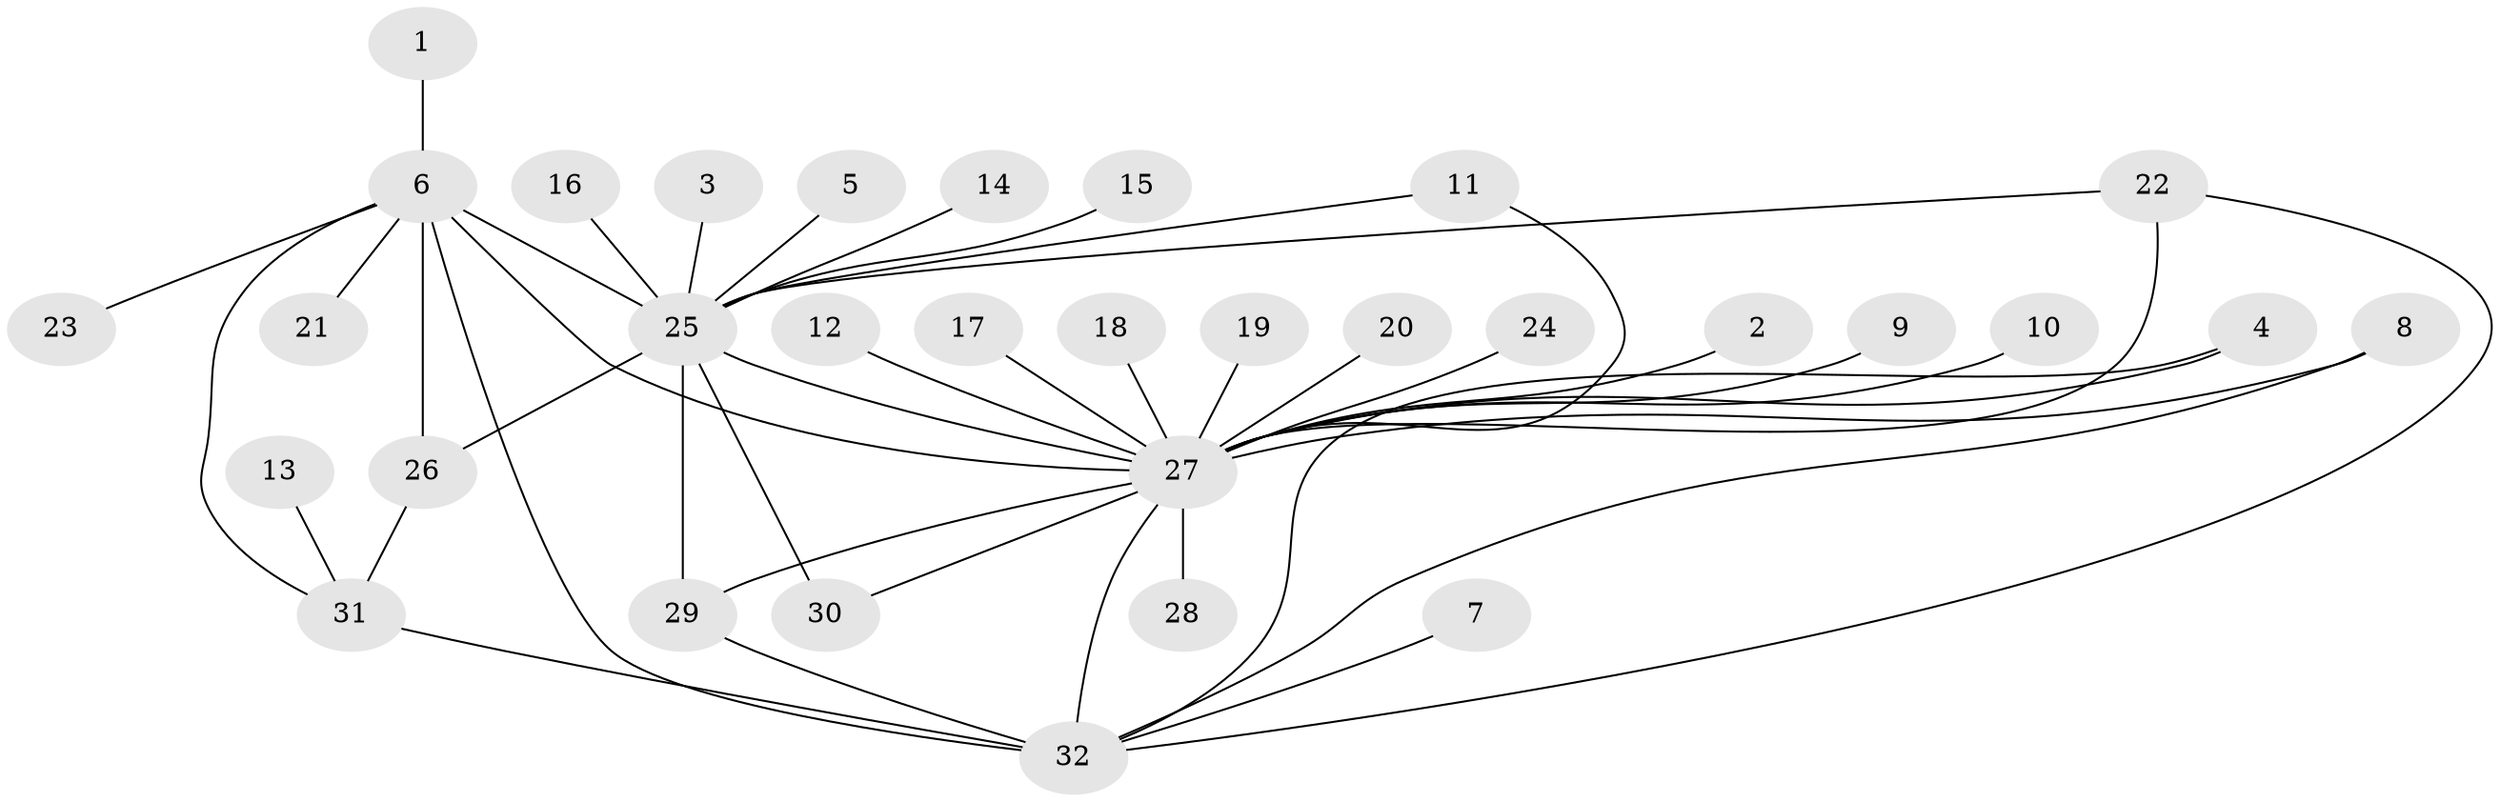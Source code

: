 // original degree distribution, {1: 0.375, 14: 0.015625, 25: 0.015625, 16: 0.015625, 2: 0.28125, 3: 0.171875, 10: 0.015625, 4: 0.046875, 7: 0.015625, 5: 0.046875}
// Generated by graph-tools (version 1.1) at 2025/49/03/09/25 03:49:50]
// undirected, 32 vertices, 44 edges
graph export_dot {
graph [start="1"]
  node [color=gray90,style=filled];
  1;
  2;
  3;
  4;
  5;
  6;
  7;
  8;
  9;
  10;
  11;
  12;
  13;
  14;
  15;
  16;
  17;
  18;
  19;
  20;
  21;
  22;
  23;
  24;
  25;
  26;
  27;
  28;
  29;
  30;
  31;
  32;
  1 -- 6 [weight=1.0];
  2 -- 27 [weight=1.0];
  3 -- 25 [weight=1.0];
  4 -- 27 [weight=1.0];
  4 -- 32 [weight=1.0];
  5 -- 25 [weight=1.0];
  6 -- 21 [weight=1.0];
  6 -- 23 [weight=1.0];
  6 -- 25 [weight=2.0];
  6 -- 26 [weight=3.0];
  6 -- 27 [weight=3.0];
  6 -- 31 [weight=1.0];
  6 -- 32 [weight=2.0];
  7 -- 32 [weight=1.0];
  8 -- 27 [weight=1.0];
  8 -- 32 [weight=1.0];
  9 -- 27 [weight=1.0];
  10 -- 27 [weight=1.0];
  11 -- 25 [weight=1.0];
  11 -- 27 [weight=1.0];
  12 -- 27 [weight=1.0];
  13 -- 31 [weight=1.0];
  14 -- 25 [weight=1.0];
  15 -- 25 [weight=1.0];
  16 -- 25 [weight=1.0];
  17 -- 27 [weight=1.0];
  18 -- 27 [weight=1.0];
  19 -- 27 [weight=1.0];
  20 -- 27 [weight=1.0];
  22 -- 25 [weight=1.0];
  22 -- 27 [weight=1.0];
  22 -- 32 [weight=1.0];
  24 -- 27 [weight=1.0];
  25 -- 26 [weight=2.0];
  25 -- 27 [weight=1.0];
  25 -- 29 [weight=2.0];
  25 -- 30 [weight=2.0];
  26 -- 31 [weight=1.0];
  27 -- 28 [weight=1.0];
  27 -- 29 [weight=1.0];
  27 -- 30 [weight=1.0];
  27 -- 32 [weight=1.0];
  29 -- 32 [weight=1.0];
  31 -- 32 [weight=1.0];
}

